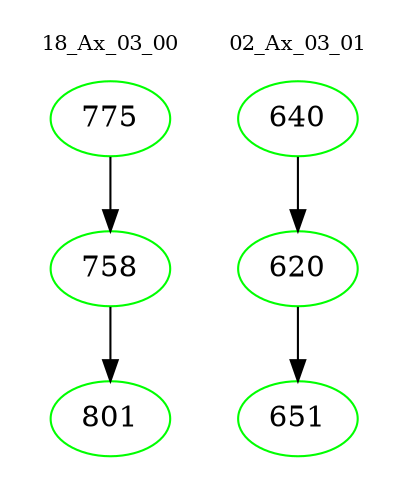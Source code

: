 digraph{
subgraph cluster_0 {
color = white
label = "18_Ax_03_00";
fontsize=10;
T0_775 [label="775", color="green"]
T0_775 -> T0_758 [color="black"]
T0_758 [label="758", color="green"]
T0_758 -> T0_801 [color="black"]
T0_801 [label="801", color="green"]
}
subgraph cluster_1 {
color = white
label = "02_Ax_03_01";
fontsize=10;
T1_640 [label="640", color="green"]
T1_640 -> T1_620 [color="black"]
T1_620 [label="620", color="green"]
T1_620 -> T1_651 [color="black"]
T1_651 [label="651", color="green"]
}
}
